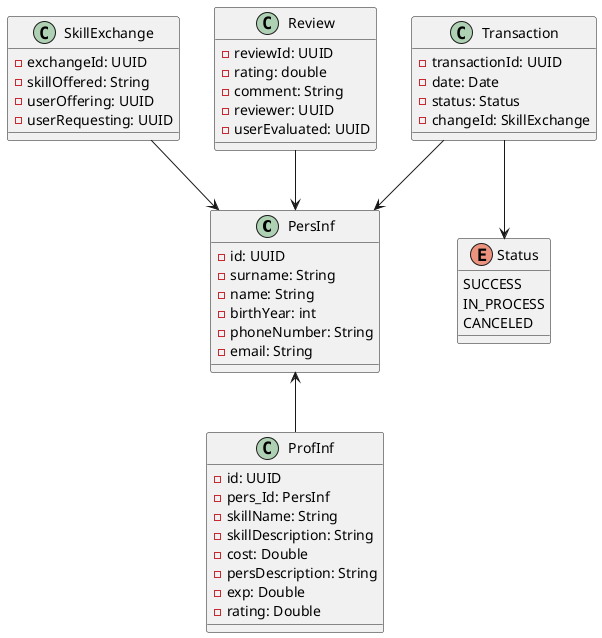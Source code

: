 @startuml

class PersInf {
    -id: UUID
    -surname: String
    -name: String
    -birthYear: int
    -phoneNumber: String
    -email: String
}

class ProfInf {
    -id: UUID
    -pers_Id: PersInf
    -skillName: String
    -skillDescription: String
    -cost: Double
    -persDescription: String
    -exp: Double
    -rating: Double
}

class SkillExchange {
    -exchangeId: UUID
    -skillOffered: String
    -userOffering: UUID
    -userRequesting: UUID
}

class Review {
    -reviewId: UUID
    -rating: double
    -comment: String
    -reviewer: UUID
    -userEvaluated: UUID
}

class Transaction {
    -transactionId: UUID
    -date: Date
    -status: Status
    -changeId: SkillExchange
}

enum Status {
    SUCCESS
    IN_PROCESS
    CANCELED
}

PersInf <-- ProfInf
SkillExchange --> PersInf
Review --> PersInf
Transaction --> PersInf
Transaction --> Status

@enduml